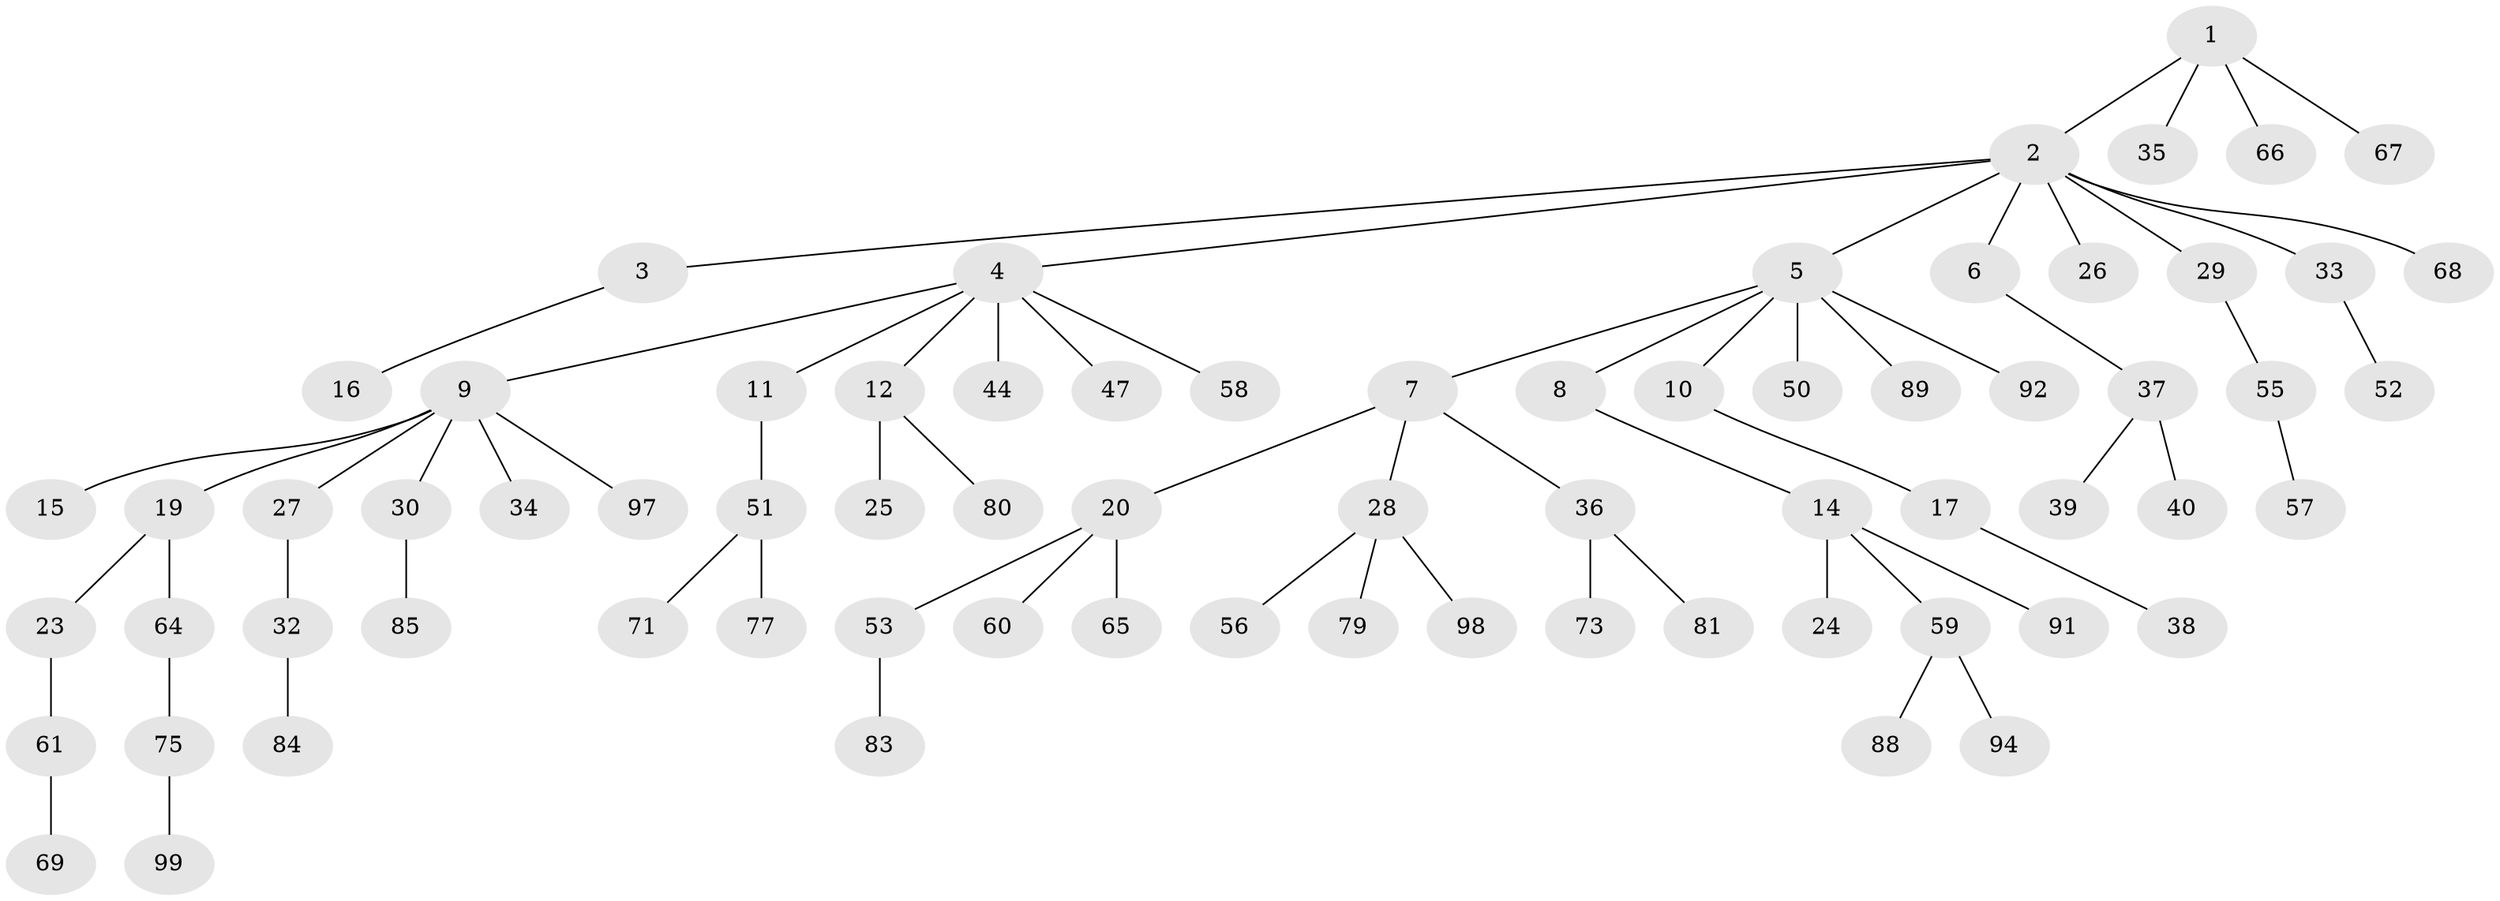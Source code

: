 // Generated by graph-tools (version 1.1) at 2025/52/02/27/25 19:52:10]
// undirected, 72 vertices, 71 edges
graph export_dot {
graph [start="1"]
  node [color=gray90,style=filled];
  1 [super="+54"];
  2 [super="+13"];
  3 [super="+49"];
  4 [super="+31"];
  5 [super="+22"];
  6;
  7;
  8 [super="+21"];
  9 [super="+42"];
  10;
  11 [super="+82"];
  12 [super="+18"];
  14 [super="+43"];
  15;
  16;
  17 [super="+87"];
  19 [super="+45"];
  20 [super="+48"];
  23;
  24;
  25;
  26;
  27;
  28 [super="+93"];
  29;
  30 [super="+46"];
  32;
  33 [super="+90"];
  34;
  35;
  36 [super="+41"];
  37 [super="+70"];
  38;
  39;
  40;
  44 [super="+74"];
  47;
  50 [super="+62"];
  51 [super="+78"];
  52 [super="+86"];
  53;
  55 [super="+96"];
  56;
  57;
  58 [super="+63"];
  59;
  60;
  61 [super="+76"];
  64 [super="+72"];
  65;
  66;
  67;
  68 [super="+100"];
  69;
  71;
  73;
  75;
  77;
  79;
  80;
  81;
  83 [super="+95"];
  84;
  85;
  88;
  89;
  91;
  92;
  94;
  97;
  98;
  99;
  1 -- 2;
  1 -- 35;
  1 -- 66;
  1 -- 67;
  2 -- 3;
  2 -- 4;
  2 -- 5;
  2 -- 6;
  2 -- 68;
  2 -- 33;
  2 -- 26;
  2 -- 29;
  3 -- 16;
  4 -- 9;
  4 -- 11;
  4 -- 12;
  4 -- 44;
  4 -- 58;
  4 -- 47;
  5 -- 7;
  5 -- 8;
  5 -- 10;
  5 -- 50;
  5 -- 89;
  5 -- 92;
  6 -- 37;
  7 -- 20;
  7 -- 28;
  7 -- 36;
  8 -- 14;
  9 -- 15;
  9 -- 19;
  9 -- 27;
  9 -- 30;
  9 -- 34;
  9 -- 97;
  10 -- 17;
  11 -- 51;
  12 -- 80;
  12 -- 25;
  14 -- 24;
  14 -- 59;
  14 -- 91;
  17 -- 38;
  19 -- 23;
  19 -- 64;
  20 -- 60;
  20 -- 65;
  20 -- 53;
  23 -- 61;
  27 -- 32;
  28 -- 56;
  28 -- 79;
  28 -- 98;
  29 -- 55;
  30 -- 85;
  32 -- 84;
  33 -- 52;
  36 -- 73;
  36 -- 81;
  37 -- 39;
  37 -- 40;
  51 -- 71;
  51 -- 77;
  53 -- 83;
  55 -- 57;
  59 -- 88;
  59 -- 94;
  61 -- 69;
  64 -- 75;
  75 -- 99;
}
